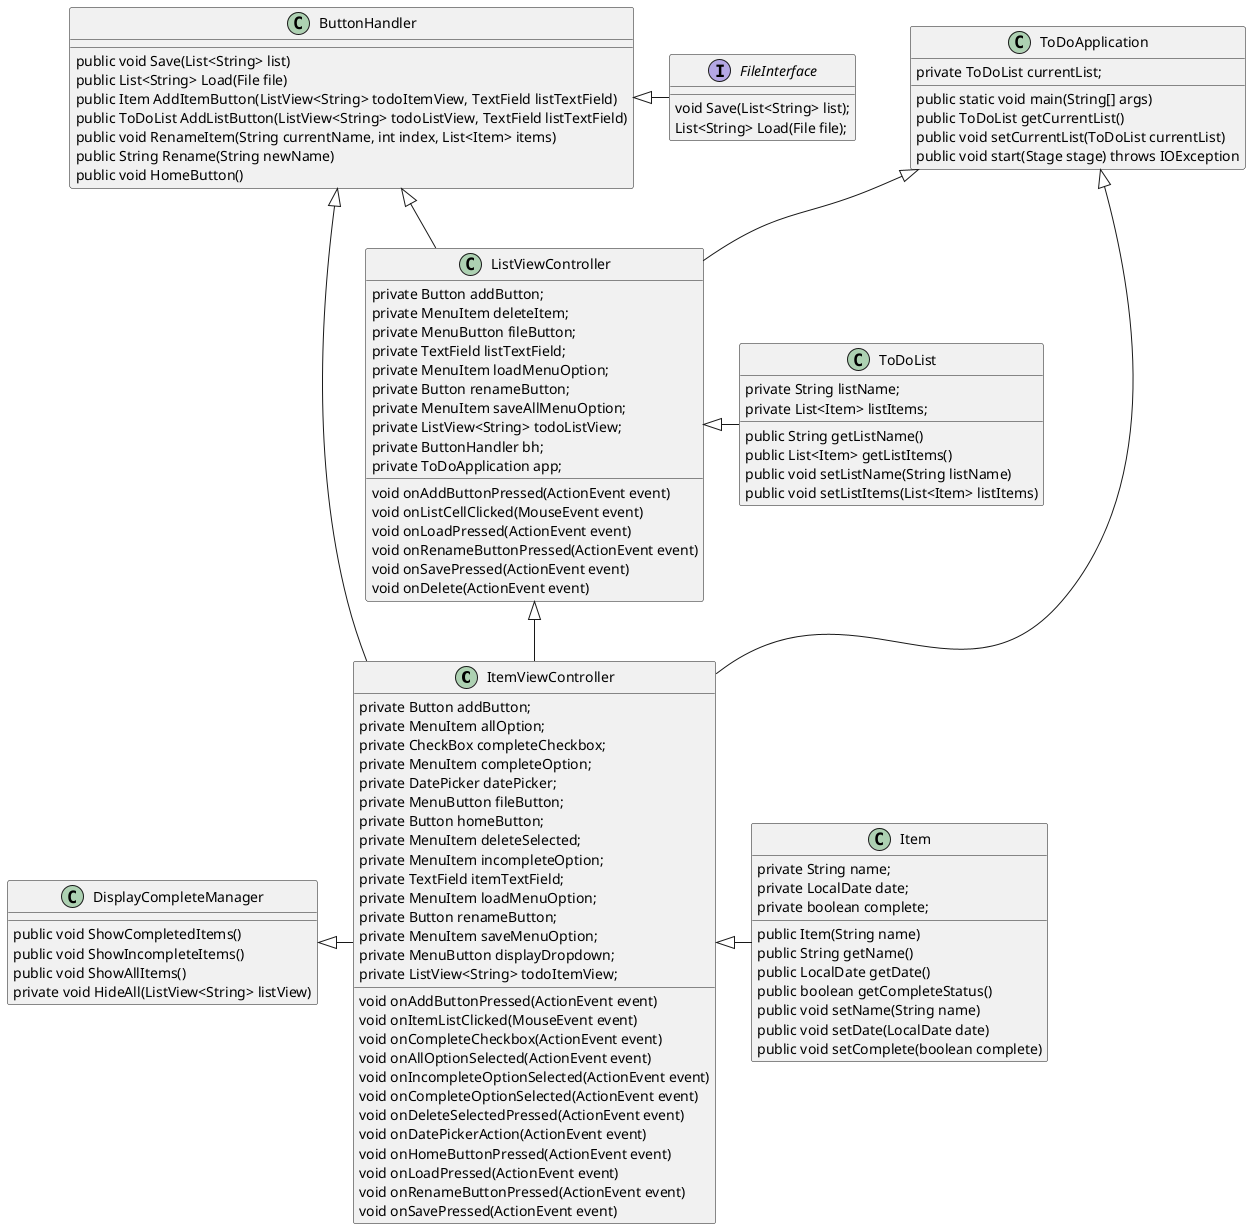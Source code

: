@startuml

ItemViewController <|- Item
ListViewController <|- ToDoList
ToDoApplication <|-- ItemViewController
ToDoApplication <|-- ListViewController

ButtonHandler <|- FileInterface
ButtonHandler <|-- ListViewController
ButtonHandler <|- ItemViewController
ListViewController <|-- ItemViewController
DisplayCompleteManager <|- ItemViewController

interface FileInterface
{
    void Save(List<String> list);
    List<String> Load(File file);
}

class ItemViewController {
    private Button addButton;
    private MenuItem allOption;
    private CheckBox completeCheckbox;
    private MenuItem completeOption;
    private DatePicker datePicker;
    private MenuButton fileButton;
    private Button homeButton;
    private MenuItem deleteSelected;
    private MenuItem incompleteOption;
    private TextField itemTextField;
    private MenuItem loadMenuOption;
    private Button renameButton;
    private MenuItem saveMenuOption;
    private MenuButton displayDropdown;
    private ListView<String> todoItemView;
    void onAddButtonPressed(ActionEvent event)
    void onItemListClicked(MouseEvent event)
    void onCompleteCheckbox(ActionEvent event)
    void onAllOptionSelected(ActionEvent event)
    void onIncompleteOptionSelected(ActionEvent event)
    void onCompleteOptionSelected(ActionEvent event)
    void onDeleteSelectedPressed(ActionEvent event)
    void onDatePickerAction(ActionEvent event)
    void onHomeButtonPressed(ActionEvent event)
    void onLoadPressed(ActionEvent event)
    void onRenameButtonPressed(ActionEvent event)
    void onSavePressed(ActionEvent event)
}

class ToDoApplication
{
    private ToDoList currentList;
    public static void main(String[] args)
    public ToDoList getCurrentList()
    public void setCurrentList(ToDoList currentList)
    public void start(Stage stage) throws IOException
}

class Item
{
    private String name;
    private LocalDate date;
    private boolean complete;
    public Item(String name)
    public String getName()
    public LocalDate getDate()
    public boolean getCompleteStatus()
    public void setName(String name)
    public void setDate(LocalDate date)
    public void setComplete(boolean complete)
}

class ListViewController
{
    private Button addButton;
    private MenuItem deleteItem;
    private MenuButton fileButton;
    private TextField listTextField;
    private MenuItem loadMenuOption;
    private Button renameButton;
    private MenuItem saveAllMenuOption;
    private ListView<String> todoListView;
    private ButtonHandler bh;
    private ToDoApplication app;
    void onAddButtonPressed(ActionEvent event)
    void onListCellClicked(MouseEvent event)
    void onLoadPressed(ActionEvent event)
    void onRenameButtonPressed(ActionEvent event)
    void onSavePressed(ActionEvent event)
    void onDelete(ActionEvent event)
}

class ToDoList
{
    private String listName;
    private List<Item> listItems;
    public String getListName()
    public List<Item> getListItems()
    public void setListName(String listName)
    public void setListItems(List<Item> listItems)
}


class ButtonHandler
{
    public void Save(List<String> list)
    public List<String> Load(File file)
    public Item AddItemButton(ListView<String> todoItemView, TextField listTextField)
    public ToDoList AddListButton(ListView<String> todoListView, TextField listTextField)
    public void RenameItem(String currentName, int index, List<Item> items)
    public String Rename(String newName)
    public void HomeButton()
}

class DisplayCompleteManager
{
    public void ShowCompletedItems()
    public void ShowIncompleteItems()
    public void ShowAllItems()
    private void HideAll(ListView<String> listView)
}

@enduml